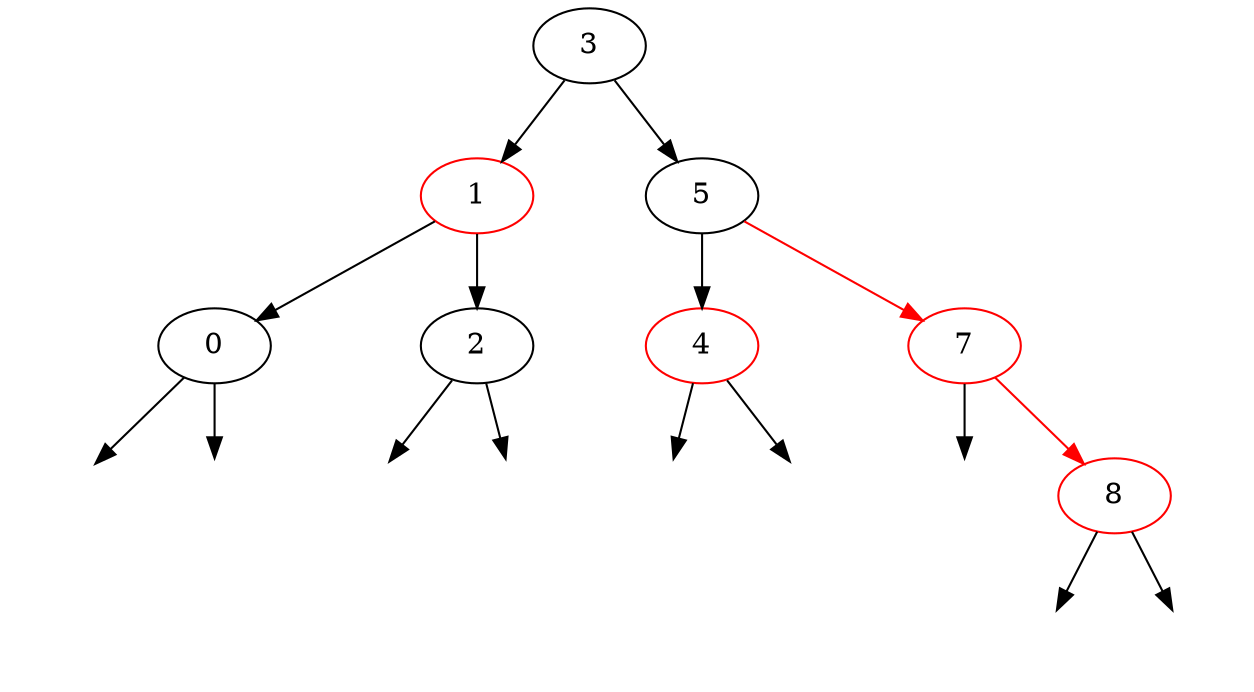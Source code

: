 digraph {
    "Node(value=3, rank=2)" [label="3"]; #done
    "Node(value=1, rank=1)" [label="1", color="red"]; #done
    "Node(value=4, rank=0)" [label="4", color="red"]; #done
    "Node(value=7, rank=0)" [label="7", color="red"]; #done
    "Node(value=0, rank=0)" [label="0"]; #done
    "Node(value=2, rank=0)" [label="2"]; #done
    "Node(value=5, rank=1)" [label="5"]; #done


    "nil2" [label="", color=none]
    "nil3" [label="", color=none]
    "nil4" [label="", color=none]
    "nil5" [label="", color=none]
    "nil6" [label="", color=none]
    "nil7" [label="", color=none]
    "nil8" [label="", color=none]
    "nil9" [label="", color=none]
    "nil10" [label="", color=none]
    "8" [label="8", color="red"]

    "Node(value=3, rank=2)" -> "Node(value=1, rank=1)" #done
    "Node(value=1, rank=1)" -> "Node(value=0, rank=0)" #done
    "Node(value=1, rank=1)" -> "Node(value=2, rank=0)" #done
    "Node(value=3, rank=2)" -> "Node(value=5, rank=1)" #done
    "Node(value=5, rank=1)" -> "Node(value=4, rank=0)" #done
    "Node(value=5, rank=1)" -> "Node(value=7, rank=0)" [color="red"] #done

    "Node(value=0, rank=0)" -> "nil2"
    "Node(value=0, rank=0)" -> "nil3"
    "Node(value=2, rank=0)" -> "nil4"
    "Node(value=2, rank=0)" -> "nil5"
    "Node(value=4, rank=0)" -> "nil6"
    "Node(value=4, rank=0)" -> "nil7"
    "Node(value=7, rank=0)" -> "nil8"
    "Node(value=7, rank=0)" -> "8" [color="red"]

    "8" -> "nil9"
    "8" -> "nil10"
}
